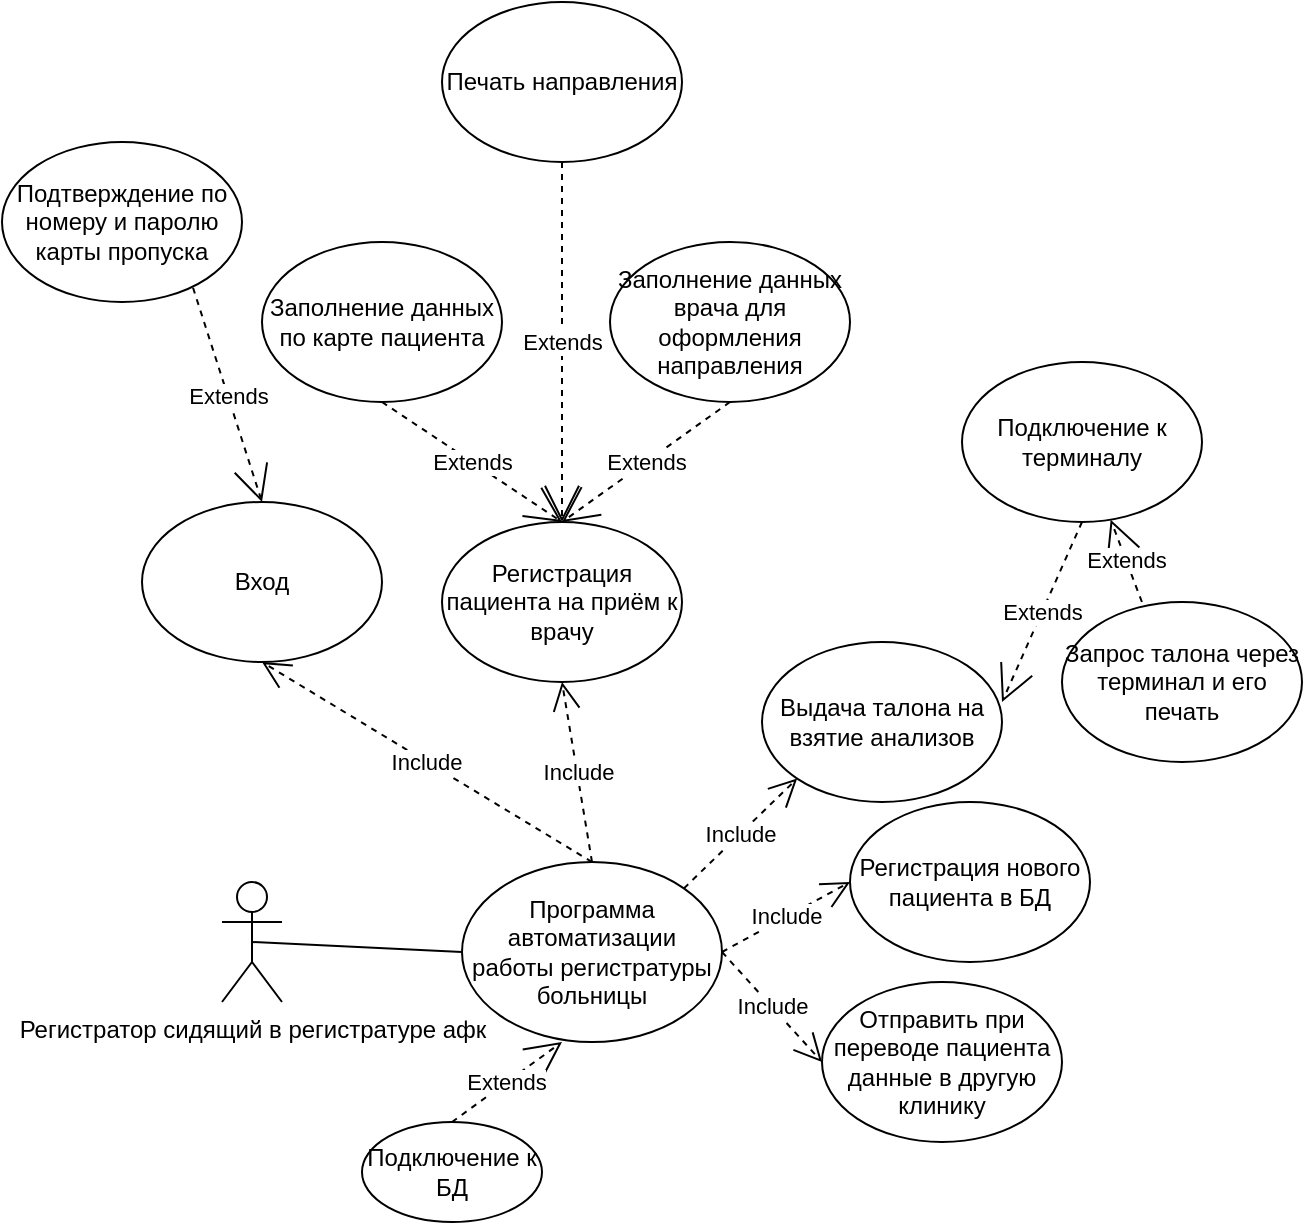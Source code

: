 <mxfile version="14.7.8" type="github" pages="2">
  <diagram id="7PRStfoKHMYqZS4BXg-o" name="Page-1">
    <mxGraphModel dx="1865" dy="1754" grid="1" gridSize="10" guides="1" tooltips="1" connect="1" arrows="1" fold="1" page="1" pageScale="1" pageWidth="827" pageHeight="1169" math="0" shadow="0">
      <root>
        <mxCell id="0" />
        <mxCell id="1" parent="0" />
        <mxCell id="AwdpcZapUi808MqYRnDw-2" value="Регистратор сидящий в регистратуре афк&lt;br&gt;" style="shape=umlActor;verticalLabelPosition=bottom;verticalAlign=top;html=1;outlineConnect=0;" vertex="1" parent="1">
          <mxGeometry x="100" y="300" width="30" height="60" as="geometry" />
        </mxCell>
        <mxCell id="AwdpcZapUi808MqYRnDw-3" value="Программа автоматизации работы регистратуры больницы" style="ellipse;whiteSpace=wrap;html=1;" vertex="1" parent="1">
          <mxGeometry x="220" y="290" width="130" height="90" as="geometry" />
        </mxCell>
        <mxCell id="AwdpcZapUi808MqYRnDw-4" value="" style="endArrow=none;html=1;entryX=0;entryY=0.5;entryDx=0;entryDy=0;exitX=0.5;exitY=0.5;exitDx=0;exitDy=0;exitPerimeter=0;" edge="1" parent="1" source="AwdpcZapUi808MqYRnDw-2" target="AwdpcZapUi808MqYRnDw-3">
          <mxGeometry width="50" height="50" relative="1" as="geometry">
            <mxPoint x="180" y="390" as="sourcePoint" />
            <mxPoint x="230" y="340" as="targetPoint" />
          </mxGeometry>
        </mxCell>
        <mxCell id="AwdpcZapUi808MqYRnDw-5" value="Include" style="endArrow=open;endSize=12;dashed=1;html=1;exitX=0.5;exitY=0;exitDx=0;exitDy=0;entryX=0.5;entryY=1;entryDx=0;entryDy=0;" edge="1" parent="1" target="AwdpcZapUi808MqYRnDw-6" source="AwdpcZapUi808MqYRnDw-3">
          <mxGeometry width="160" relative="1" as="geometry">
            <mxPoint x="300" y="290" as="sourcePoint" />
            <mxPoint x="200" y="200" as="targetPoint" />
          </mxGeometry>
        </mxCell>
        <mxCell id="AwdpcZapUi808MqYRnDw-6" value="Вход" style="ellipse;whiteSpace=wrap;html=1;" vertex="1" parent="1">
          <mxGeometry x="60" y="110" width="120" height="80" as="geometry" />
        </mxCell>
        <mxCell id="AwdpcZapUi808MqYRnDw-7" value="Подтверждение по номеру и паролю карты пропуска" style="ellipse;whiteSpace=wrap;html=1;" vertex="1" parent="1">
          <mxGeometry x="-10" y="-70" width="120" height="80" as="geometry" />
        </mxCell>
        <mxCell id="AwdpcZapUi808MqYRnDw-8" value="Extends" style="endArrow=open;endSize=16;endFill=0;html=1;entryX=0.5;entryY=0;entryDx=0;entryDy=0;exitX=0.796;exitY=0.911;exitDx=0;exitDy=0;exitPerimeter=0;dashed=1;" edge="1" parent="1" source="AwdpcZapUi808MqYRnDw-7">
          <mxGeometry width="160" relative="1" as="geometry">
            <mxPoint x="-18" y="28" as="sourcePoint" />
            <mxPoint x="120" y="110" as="targetPoint" />
          </mxGeometry>
        </mxCell>
        <mxCell id="AwdpcZapUi808MqYRnDw-9" value="Include" style="endArrow=open;endSize=12;dashed=1;html=1;exitX=0.5;exitY=0;exitDx=0;exitDy=0;entryX=0.5;entryY=1;entryDx=0;entryDy=0;" edge="1" parent="1" source="AwdpcZapUi808MqYRnDw-3" target="AwdpcZapUi808MqYRnDw-10">
          <mxGeometry width="160" relative="1" as="geometry">
            <mxPoint x="290" y="300" as="sourcePoint" />
            <mxPoint x="290" y="120" as="targetPoint" />
          </mxGeometry>
        </mxCell>
        <mxCell id="AwdpcZapUi808MqYRnDw-10" value="Регистрация пациента на приём к врачу" style="ellipse;whiteSpace=wrap;html=1;" vertex="1" parent="1">
          <mxGeometry x="210" y="120" width="120" height="80" as="geometry" />
        </mxCell>
        <mxCell id="AwdpcZapUi808MqYRnDw-11" value="Подключение к БД" style="ellipse;whiteSpace=wrap;html=1;" vertex="1" parent="1">
          <mxGeometry x="170" y="420" width="90" height="50" as="geometry" />
        </mxCell>
        <mxCell id="AwdpcZapUi808MqYRnDw-12" value="Extends" style="endArrow=open;endSize=16;endFill=0;html=1;exitX=0.5;exitY=0;exitDx=0;exitDy=0;dashed=1;entryX=0.5;entryY=1;entryDx=0;entryDy=0;" edge="1" parent="1" source="AwdpcZapUi808MqYRnDw-11">
          <mxGeometry width="160" relative="1" as="geometry">
            <mxPoint x="185.52" y="-117.12" as="sourcePoint" />
            <mxPoint x="270" y="380" as="targetPoint" />
          </mxGeometry>
        </mxCell>
        <mxCell id="AwdpcZapUi808MqYRnDw-15" value="Заполнение данных по карте пациента" style="ellipse;whiteSpace=wrap;html=1;" vertex="1" parent="1">
          <mxGeometry x="120" y="-20" width="120" height="80" as="geometry" />
        </mxCell>
        <mxCell id="AwdpcZapUi808MqYRnDw-16" value="Extends" style="endArrow=open;endSize=16;endFill=0;html=1;entryX=0.5;entryY=0;entryDx=0;entryDy=0;exitX=0.5;exitY=1;exitDx=0;exitDy=0;dashed=1;" edge="1" parent="1" source="AwdpcZapUi808MqYRnDw-15" target="AwdpcZapUi808MqYRnDw-10">
          <mxGeometry width="160" relative="1" as="geometry">
            <mxPoint x="95.52" y="12.88" as="sourcePoint" />
            <mxPoint x="130" y="120" as="targetPoint" />
          </mxGeometry>
        </mxCell>
        <mxCell id="AwdpcZapUi808MqYRnDw-17" value="Заполнение данных врача для оформления направления" style="ellipse;whiteSpace=wrap;html=1;" vertex="1" parent="1">
          <mxGeometry x="294" y="-20" width="120" height="80" as="geometry" />
        </mxCell>
        <mxCell id="AwdpcZapUi808MqYRnDw-18" value="Extends" style="endArrow=open;endSize=16;endFill=0;html=1;entryX=0.5;entryY=0;entryDx=0;entryDy=0;exitX=0.5;exitY=1;exitDx=0;exitDy=0;dashed=1;" edge="1" parent="1" source="AwdpcZapUi808MqYRnDw-17" target="AwdpcZapUi808MqYRnDw-10">
          <mxGeometry width="160" relative="1" as="geometry">
            <mxPoint x="190" y="70" as="sourcePoint" />
            <mxPoint x="280" y="130" as="targetPoint" />
          </mxGeometry>
        </mxCell>
        <mxCell id="AwdpcZapUi808MqYRnDw-19" value="Печать направления" style="ellipse;whiteSpace=wrap;html=1;" vertex="1" parent="1">
          <mxGeometry x="210" y="-140" width="120" height="80" as="geometry" />
        </mxCell>
        <mxCell id="AwdpcZapUi808MqYRnDw-20" value="Extends" style="endArrow=open;endSize=16;endFill=0;html=1;exitX=0.5;exitY=1;exitDx=0;exitDy=0;dashed=1;" edge="1" parent="1" source="AwdpcZapUi808MqYRnDw-19">
          <mxGeometry width="160" relative="1" as="geometry">
            <mxPoint x="190" y="70" as="sourcePoint" />
            <mxPoint x="270" y="120" as="targetPoint" />
          </mxGeometry>
        </mxCell>
        <mxCell id="IZnVJReFb6FwB4K-2uF8-1" value="Выдача талона на взятие анализов" style="ellipse;whiteSpace=wrap;html=1;" vertex="1" parent="1">
          <mxGeometry x="370" y="180" width="120" height="80" as="geometry" />
        </mxCell>
        <mxCell id="IZnVJReFb6FwB4K-2uF8-2" value="Include" style="endArrow=open;endSize=12;dashed=1;html=1;exitX=1;exitY=0;exitDx=0;exitDy=0;entryX=0;entryY=1;entryDx=0;entryDy=0;" edge="1" parent="1" source="AwdpcZapUi808MqYRnDw-3" target="IZnVJReFb6FwB4K-2uF8-1">
          <mxGeometry width="160" relative="1" as="geometry">
            <mxPoint x="295" y="300" as="sourcePoint" />
            <mxPoint x="280" y="210" as="targetPoint" />
          </mxGeometry>
        </mxCell>
        <mxCell id="IZnVJReFb6FwB4K-2uF8-3" value="Подключение к терминалу" style="ellipse;whiteSpace=wrap;html=1;" vertex="1" parent="1">
          <mxGeometry x="470" y="40" width="120" height="80" as="geometry" />
        </mxCell>
        <mxCell id="IZnVJReFb6FwB4K-2uF8-4" value="Extends" style="endArrow=open;endSize=16;endFill=0;html=1;entryX=0.5;entryY=0;entryDx=0;entryDy=0;exitX=0.5;exitY=1;exitDx=0;exitDy=0;dashed=1;" edge="1" parent="1" source="IZnVJReFb6FwB4K-2uF8-3">
          <mxGeometry width="160" relative="1" as="geometry">
            <mxPoint x="410" y="160" as="sourcePoint" />
            <mxPoint x="490" y="210" as="targetPoint" />
          </mxGeometry>
        </mxCell>
        <mxCell id="IZnVJReFb6FwB4K-2uF8-5" value="Запрос талона через терминал и его печать" style="ellipse;whiteSpace=wrap;html=1;" vertex="1" parent="1">
          <mxGeometry x="520" y="160" width="120" height="80" as="geometry" />
        </mxCell>
        <mxCell id="IZnVJReFb6FwB4K-2uF8-7" value="Extends" style="endArrow=open;endSize=16;endFill=0;html=1;exitX=0.333;exitY=0;exitDx=0;exitDy=0;dashed=1;exitPerimeter=0;" edge="1" parent="1" source="IZnVJReFb6FwB4K-2uF8-5" target="IZnVJReFb6FwB4K-2uF8-3">
          <mxGeometry width="160" relative="1" as="geometry">
            <mxPoint x="550" y="120" as="sourcePoint" />
            <mxPoint x="440" y="130" as="targetPoint" />
          </mxGeometry>
        </mxCell>
        <mxCell id="tbmHXDbxvcMJxIwS9Pfz-1" value="Регистрация нового пациента в БД" style="ellipse;whiteSpace=wrap;html=1;" vertex="1" parent="1">
          <mxGeometry x="414" y="260" width="120" height="80" as="geometry" />
        </mxCell>
        <mxCell id="tbmHXDbxvcMJxIwS9Pfz-3" value="Include" style="endArrow=open;endSize=12;dashed=1;html=1;exitX=1;exitY=0.5;exitDx=0;exitDy=0;entryX=0;entryY=0.5;entryDx=0;entryDy=0;" edge="1" parent="1" source="AwdpcZapUi808MqYRnDw-3" target="tbmHXDbxvcMJxIwS9Pfz-1">
          <mxGeometry width="160" relative="1" as="geometry">
            <mxPoint x="340.962" y="313.18" as="sourcePoint" />
            <mxPoint x="397.574" y="258.284" as="targetPoint" />
          </mxGeometry>
        </mxCell>
        <mxCell id="tbmHXDbxvcMJxIwS9Pfz-4" value="Include" style="endArrow=open;endSize=12;dashed=1;html=1;exitX=1;exitY=0.5;exitDx=0;exitDy=0;" edge="1" parent="1" source="AwdpcZapUi808MqYRnDw-3">
          <mxGeometry width="160" relative="1" as="geometry">
            <mxPoint x="360" y="345" as="sourcePoint" />
            <mxPoint x="400" y="390" as="targetPoint" />
          </mxGeometry>
        </mxCell>
        <mxCell id="tbmHXDbxvcMJxIwS9Pfz-5" value="Отправить при переводе пациента данные в другую клинику" style="ellipse;whiteSpace=wrap;html=1;" vertex="1" parent="1">
          <mxGeometry x="400" y="350" width="120" height="80" as="geometry" />
        </mxCell>
      </root>
    </mxGraphModel>
  </diagram>
  <diagram id="JuGWuGwmp94plY-IlGr5" name="Page-2">
    <mxGraphModel dx="1038" dy="585" grid="1" gridSize="10" guides="1" tooltips="1" connect="1" arrows="1" fold="1" page="1" pageScale="1" pageWidth="827" pageHeight="1169" math="0" shadow="0">
      <root>
        <mxCell id="XdsVn_3tybLZgV9FLbHw-0" />
        <mxCell id="XdsVn_3tybLZgV9FLbHw-1" parent="XdsVn_3tybLZgV9FLbHw-0" />
        <mxCell id="XdsVn_3tybLZgV9FLbHw-2" value="UserOpt" style="swimlane;fontStyle=1;align=center;verticalAlign=top;childLayout=stackLayout;horizontal=1;startSize=26;horizontalStack=0;resizeParent=1;resizeParentMax=0;resizeLast=0;collapsible=1;marginBottom=0;fontColor=none;" vertex="1" parent="XdsVn_3tybLZgV9FLbHw-1">
          <mxGeometry x="240" y="680" width="220" height="120" as="geometry" />
        </mxCell>
        <mxCell id="XdsVn_3tybLZgV9FLbHw-3" value="- db: ApplicationDbContext" style="text;strokeColor=none;fillColor=none;align=left;verticalAlign=top;spacingLeft=4;spacingRight=4;overflow=hidden;rotatable=0;points=[[0,0.5],[1,0.5]];portConstraint=eastwest;" vertex="1" parent="XdsVn_3tybLZgV9FLbHw-2">
          <mxGeometry y="26" width="220" height="34" as="geometry" />
        </mxCell>
        <mxCell id="XdsVn_3tybLZgV9FLbHw-4" value="" style="line;strokeWidth=1;fillColor=none;align=left;verticalAlign=middle;spacingTop=-1;spacingLeft=3;spacingRight=3;rotatable=0;labelPosition=right;points=[];portConstraint=eastwest;" vertex="1" parent="XdsVn_3tybLZgV9FLbHw-2">
          <mxGeometry y="60" width="220" height="10" as="geometry" />
        </mxCell>
        <mxCell id="XdsVn_3tybLZgV9FLbHw-5" value="+ LoginUser() :Task&lt;br&gt;+ RegisterPatientToDoc(): Task&lt;br&gt;+ AddPatientToDb() : Task" style="text;html=1;align=left;verticalAlign=middle;resizable=0;points=[];autosize=1;strokeColor=none;" vertex="1" parent="XdsVn_3tybLZgV9FLbHw-2">
          <mxGeometry y="70" width="220" height="50" as="geometry" />
        </mxCell>
        <mxCell id="QkFSYOFrqRxQQUCtCvnv-0" value="StartupApp" style="swimlane;fontStyle=1;align=center;verticalAlign=top;childLayout=stackLayout;horizontal=1;startSize=26;horizontalStack=0;resizeParent=1;resizeParentMax=0;resizeLast=0;collapsible=1;marginBottom=0;fontColor=none;" vertex="1" parent="XdsVn_3tybLZgV9FLbHw-1">
          <mxGeometry y="670" width="220" height="100" as="geometry" />
        </mxCell>
        <mxCell id="QkFSYOFrqRxQQUCtCvnv-1" value="- db: ApplicationDbContext" style="text;strokeColor=none;fillColor=none;align=left;verticalAlign=top;spacingLeft=4;spacingRight=4;overflow=hidden;rotatable=0;points=[[0,0.5],[1,0.5]];portConstraint=eastwest;" vertex="1" parent="QkFSYOFrqRxQQUCtCvnv-0">
          <mxGeometry y="26" width="220" height="34" as="geometry" />
        </mxCell>
        <mxCell id="QkFSYOFrqRxQQUCtCvnv-2" value="" style="line;strokeWidth=1;fillColor=none;align=left;verticalAlign=middle;spacingTop=-1;spacingLeft=3;spacingRight=3;rotatable=0;labelPosition=right;points=[];portConstraint=eastwest;" vertex="1" parent="QkFSYOFrqRxQQUCtCvnv-0">
          <mxGeometry y="60" width="220" height="10" as="geometry" />
        </mxCell>
        <mxCell id="QkFSYOFrqRxQQUCtCvnv-3" value="+ InitializeDbFromConfig(byte[]): Task&lt;br&gt;+ ConnectToTerminal(string): Task" style="text;html=1;align=left;verticalAlign=middle;resizable=0;points=[];autosize=1;strokeColor=none;" vertex="1" parent="QkFSYOFrqRxQQUCtCvnv-0">
          <mxGeometry y="70" width="220" height="30" as="geometry" />
        </mxCell>
      </root>
    </mxGraphModel>
  </diagram>
</mxfile>

